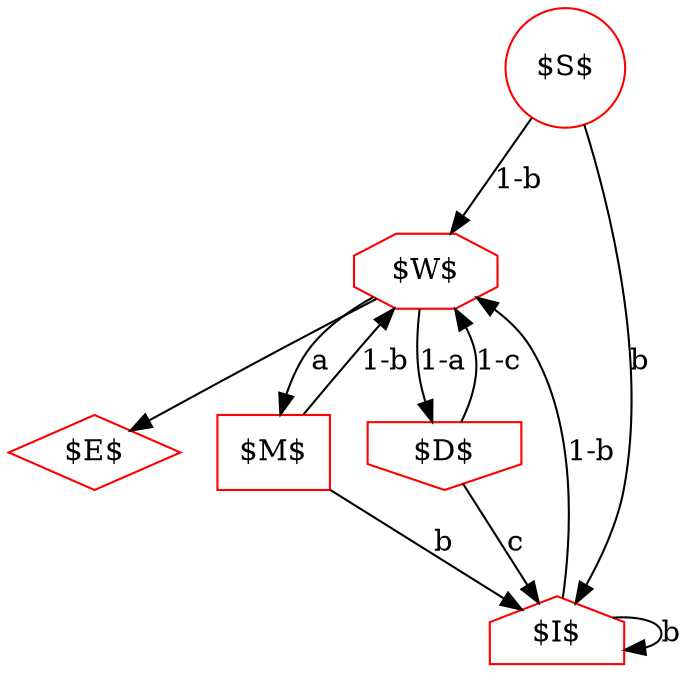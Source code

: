 digraph G {

    S [label="$S$", shape=circle, color=red];
    E [label="$E$", shape=diamond, color=red];

    W [label="$W$", shape=octagon, color=red];

    I [label="$I$", shape=house, color=red];
    M [label="$M$", shape=rect, color=red];
    D [label="$D$", shape=invhouse, color=red];

S->I [label=b];
S->W [label="1-b"];

M->I [label=b];
M->W [label="1-b"];

D->I [label=c];
D->W [label="1-c"];

I->I [label=b];
I->W [label="1-b"];

W->E;
W->M [label=a];
W->D [label="1-a"];


}
